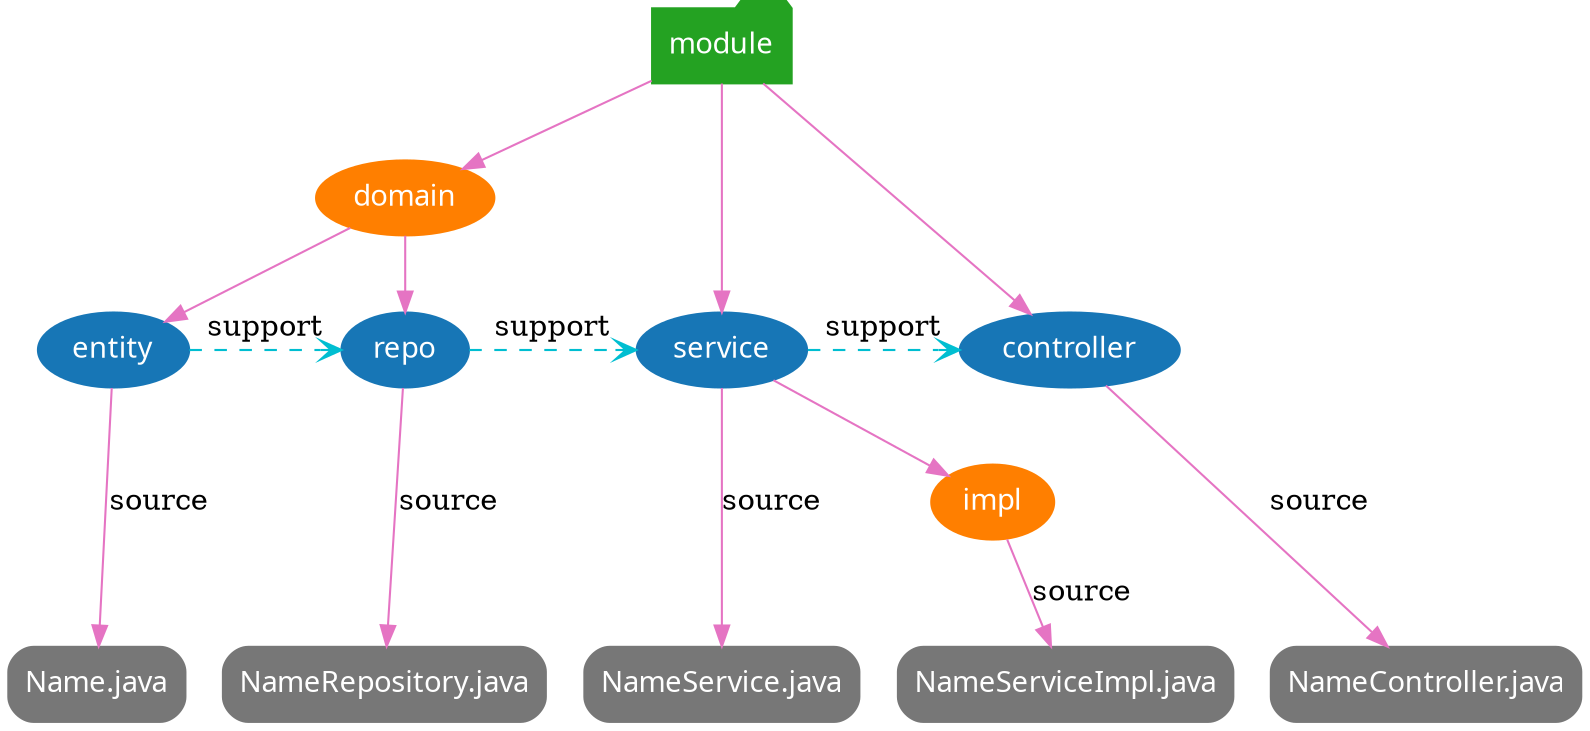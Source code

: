 digraph G {
  // rankdir="LR";
  compound=true;

  node[shape=folder, style=filled, color="#24a222", fontcolor="white", fontname="Helvetia"];
  module;

  node[shape=ellipse, style=filled, color="#1776b6"];
  service;
  controller;
  repository[label="repo"];
  entity;

  node[shape=ellipse, style=filled, color="#ff7f00"];
  domain;
  service_impl[label="impl"];

  edge[style=solid, color="#e574c3"];
  module -> {domain, service, controller};
  domain -> {entity, repository};
  service -> service_impl;

  node[shape=Mrecord, style=filled, color="#777777"];
  {
    rank="same";
    Name[label="Name.java"];
    NameRepository[label="NameRepository.java"];
    NameService[label="NameService.java"];
    NameServiceImpl[label="NameServiceImpl.java"];
    NameController[label="NameController.java"];
  }

  edge[shape=dot, style=solid, label="source"];
  {
    entity -> Name;
    repository -> NameRepository;
    service -> NameService;
    service_impl -> NameServiceImpl;
    controller -> NameController;
  }

  edge[style=dashed, arrowhead="vee", color="#00bed1", label="support"];
  {
    rank="same";
    entity -> repository -> service -> controller;
  }
}
